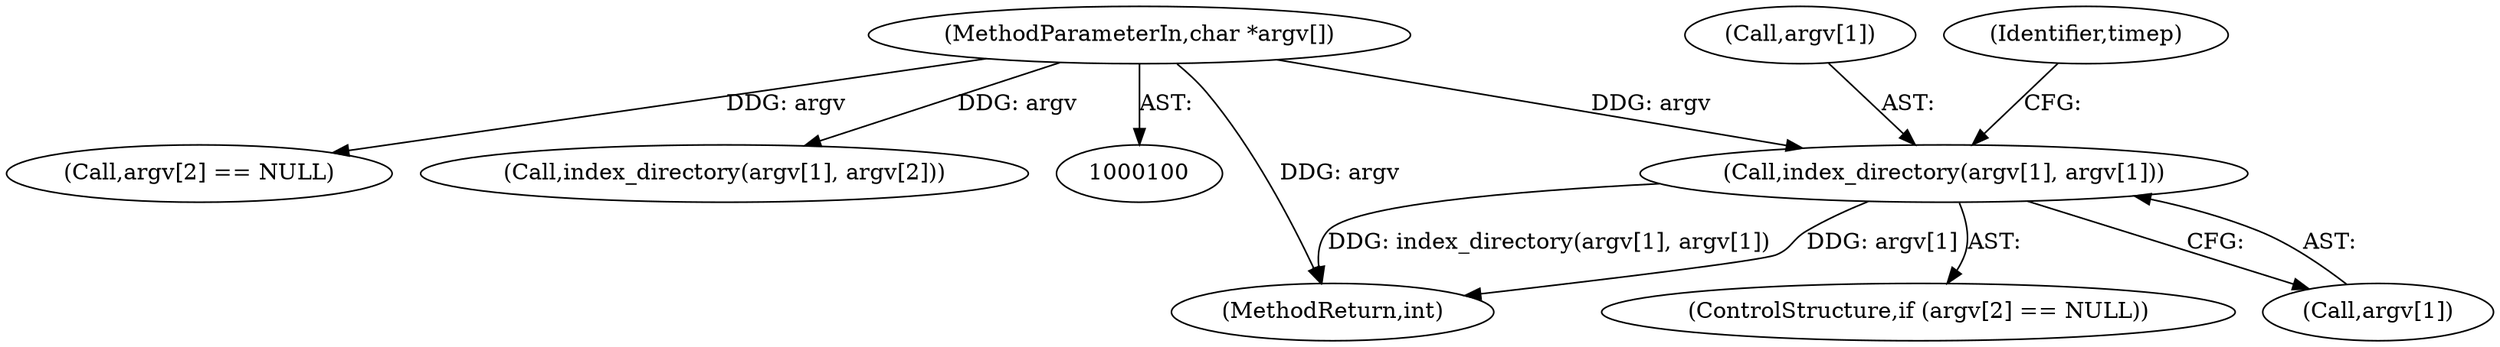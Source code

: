 digraph "0_boa_e139b87835994d007fbd64eead6c1455d7b8cf4e_1@array" {
"1000135" [label="(Call,index_directory(argv[1], argv[1]))"];
"1000102" [label="(MethodParameterIn,char *argv[])"];
"1000187" [label="(MethodReturn,int)"];
"1000130" [label="(Call,argv[2] == NULL)"];
"1000135" [label="(Call,index_directory(argv[1], argv[1]))"];
"1000136" [label="(Call,argv[1])"];
"1000129" [label="(ControlStructure,if (argv[2] == NULL))"];
"1000139" [label="(Call,argv[1])"];
"1000143" [label="(Call,index_directory(argv[1], argv[2]))"];
"1000152" [label="(Identifier,timep)"];
"1000102" [label="(MethodParameterIn,char *argv[])"];
"1000135" -> "1000129"  [label="AST: "];
"1000135" -> "1000139"  [label="CFG: "];
"1000136" -> "1000135"  [label="AST: "];
"1000139" -> "1000135"  [label="AST: "];
"1000152" -> "1000135"  [label="CFG: "];
"1000135" -> "1000187"  [label="DDG: argv[1]"];
"1000135" -> "1000187"  [label="DDG: index_directory(argv[1], argv[1])"];
"1000102" -> "1000135"  [label="DDG: argv"];
"1000102" -> "1000100"  [label="AST: "];
"1000102" -> "1000187"  [label="DDG: argv"];
"1000102" -> "1000130"  [label="DDG: argv"];
"1000102" -> "1000143"  [label="DDG: argv"];
}
